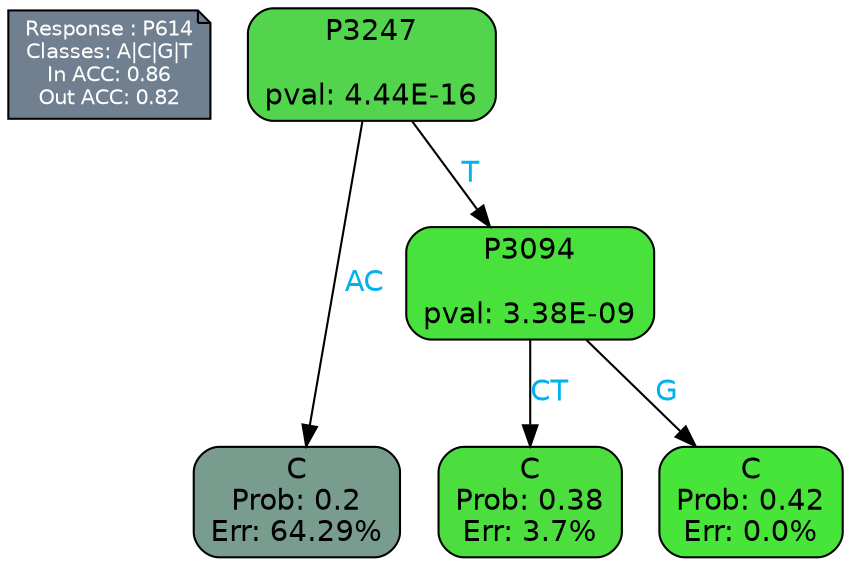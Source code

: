 digraph Tree {
node [shape=box, style="filled, rounded", color="black", fontname=helvetica] ;
graph [ranksep=equally, splines=polylines, bgcolor=transparent, dpi=600] ;
edge [fontname=helvetica] ;
LEGEND [label="Response : P614
Classes: A|C|G|T
In ACC: 0.86
Out ACC: 0.82
",shape=note,align=left,style=filled,fillcolor="slategray",fontcolor="white",fontsize=10];1 [label="P3247

pval: 4.44E-16", fillcolor="#52d44c"] ;
2 [label="C
Prob: 0.2
Err: 64.29%", fillcolor="#789d8f"] ;
3 [label="P3094

pval: 3.38E-09", fillcolor="#49e13c"] ;
4 [label="C
Prob: 0.38
Err: 3.7%", fillcolor="#4cde3f"] ;
5 [label="C
Prob: 0.42
Err: 0.0%", fillcolor="#47e539"] ;
1 -> 2 [label="AC",fontcolor=deepskyblue2] ;
1 -> 3 [label="T",fontcolor=deepskyblue2] ;
3 -> 4 [label="CT",fontcolor=deepskyblue2] ;
3 -> 5 [label="G",fontcolor=deepskyblue2] ;
{rank = same; 2;4;5;}{rank = same; LEGEND;1;}}